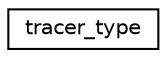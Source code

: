 digraph "Graphical Class Hierarchy"
{
 // INTERACTIVE_SVG=YES
 // LATEX_PDF_SIZE
  edge [fontname="Helvetica",fontsize="10",labelfontname="Helvetica",labelfontsize="10"];
  node [fontname="Helvetica",fontsize="10",shape=record];
  rankdir="LR";
  Node0 [label="tracer_type",height=0.2,width=0.4,color="black", fillcolor="white", style="filled",URL="$structtracer__manager__mod_1_1tracer__type.html",tooltip="Private type to hold metadata for a tracer."];
}

